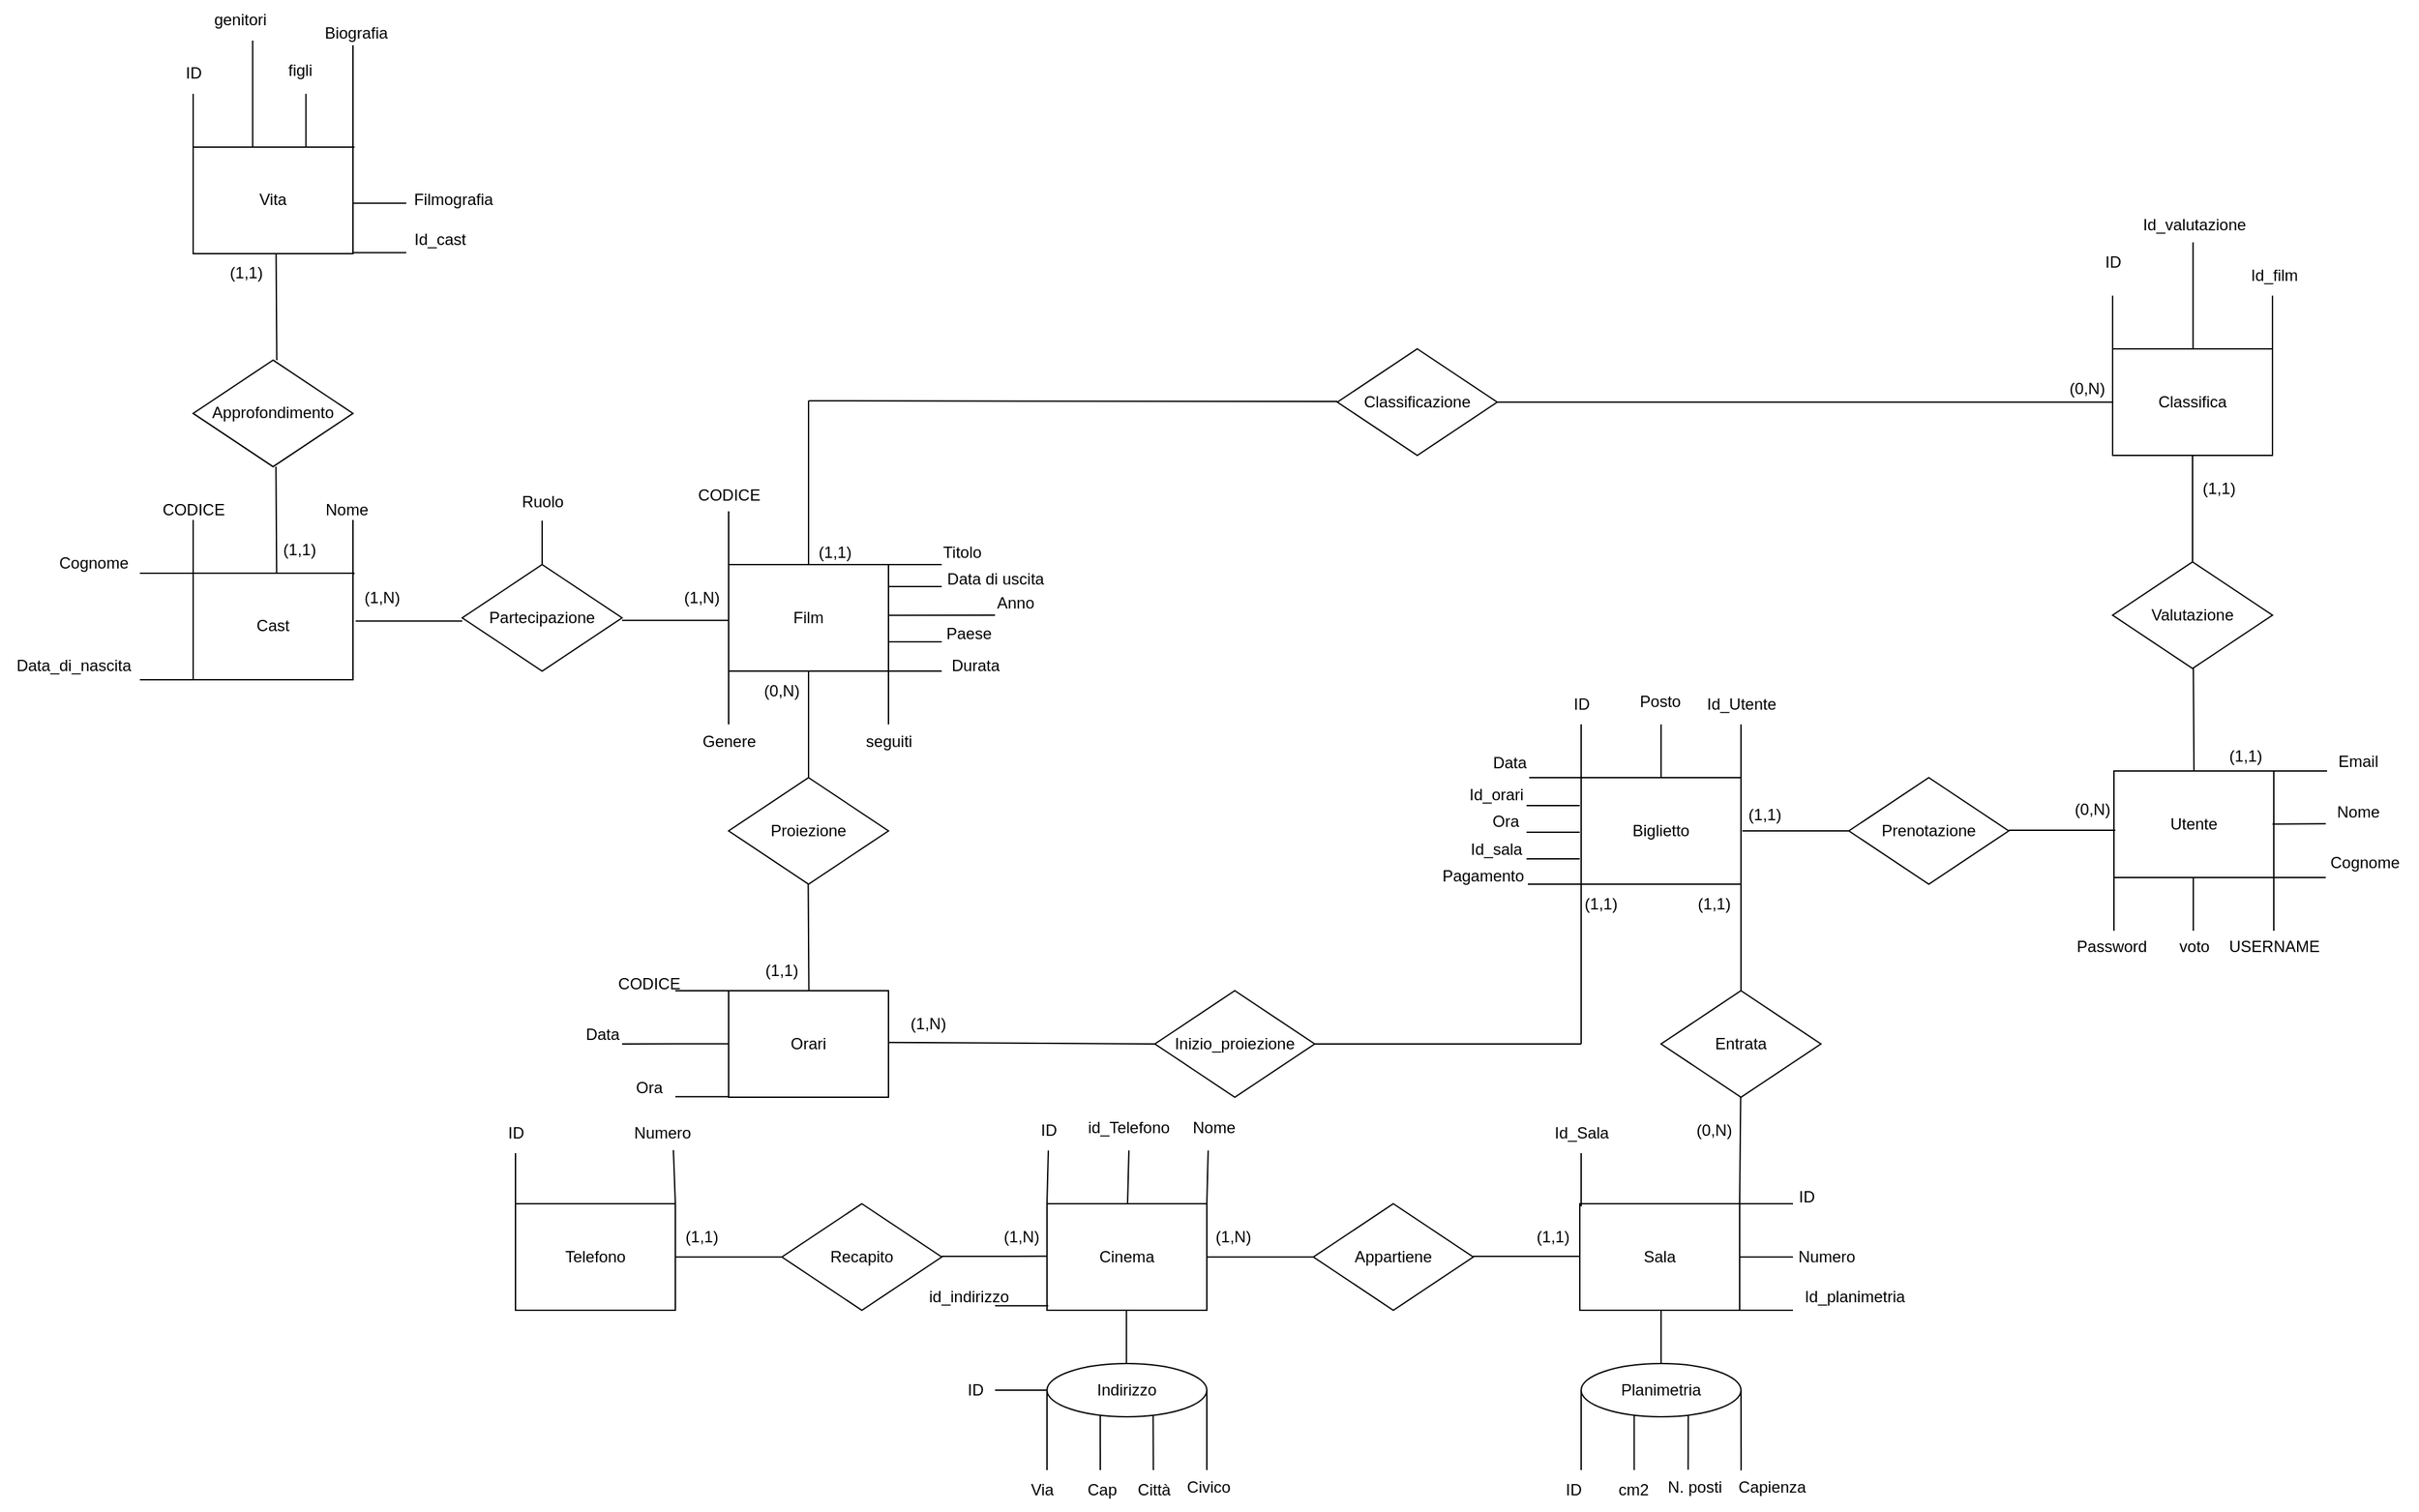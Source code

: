 <mxfile version="25.0.3">
  <diagram name="Pagina-1" id="dH0XMOZN8_0CNGtJ7jwd">
    <mxGraphModel dx="2893" dy="923" grid="0" gridSize="10" guides="1" tooltips="1" connect="1" arrows="1" fold="1" page="0" pageScale="1" pageWidth="827" pageHeight="1169" math="0" shadow="0">
      <root>
        <mxCell id="0" />
        <mxCell id="1" parent="0" />
        <mxCell id="ChxX-D8bBIuwW1jn2gD7-1" value="Film" style="rounded=0;whiteSpace=wrap;html=1;" parent="1" vertex="1">
          <mxGeometry x="120" y="480" width="120" height="80" as="geometry" />
        </mxCell>
        <mxCell id="ChxX-D8bBIuwW1jn2gD7-2" value="Classifica" style="rounded=0;whiteSpace=wrap;html=1;" parent="1" vertex="1">
          <mxGeometry x="1159" y="318" width="120" height="80" as="geometry" />
        </mxCell>
        <mxCell id="ChxX-D8bBIuwW1jn2gD7-3" value="" style="endArrow=none;html=1;rounded=0;entryX=0;entryY=0;entryDx=0;entryDy=0;" parent="1" edge="1">
          <mxGeometry width="50" height="50" relative="1" as="geometry">
            <mxPoint x="1159" y="278" as="sourcePoint" />
            <mxPoint x="1159" y="320" as="targetPoint" />
          </mxGeometry>
        </mxCell>
        <mxCell id="ChxX-D8bBIuwW1jn2gD7-4" value="" style="endArrow=none;html=1;rounded=0;" parent="1" edge="1">
          <mxGeometry width="50" height="50" relative="1" as="geometry">
            <mxPoint x="1219.37" y="238.0" as="sourcePoint" />
            <mxPoint x="1219.37" y="318" as="targetPoint" />
          </mxGeometry>
        </mxCell>
        <mxCell id="ChxX-D8bBIuwW1jn2gD7-5" value="" style="endArrow=none;html=1;rounded=0;" parent="1" edge="1">
          <mxGeometry width="50" height="50" relative="1" as="geometry">
            <mxPoint x="1279" y="278" as="sourcePoint" />
            <mxPoint x="1279" y="318" as="targetPoint" />
          </mxGeometry>
        </mxCell>
        <mxCell id="ChxX-D8bBIuwW1jn2gD7-7" value="ID" style="text;html=1;align=center;verticalAlign=middle;resizable=0;points=[];autosize=1;strokeColor=none;fillColor=none;" parent="1" vertex="1">
          <mxGeometry x="1139" y="238.0" width="40" height="30" as="geometry" />
        </mxCell>
        <mxCell id="ChxX-D8bBIuwW1jn2gD7-8" value="Id_film" style="text;html=1;align=center;verticalAlign=middle;resizable=0;points=[];autosize=1;strokeColor=none;fillColor=none;" parent="1" vertex="1">
          <mxGeometry x="1253.5" y="250.47" width="53" height="26" as="geometry" />
        </mxCell>
        <mxCell id="ChxX-D8bBIuwW1jn2gD7-11" value="" style="endArrow=none;html=1;rounded=0;exitX=0.5;exitY=1;exitDx=0;exitDy=0;" parent="1" source="ChxX-D8bBIuwW1jn2gD7-2" edge="1">
          <mxGeometry width="50" height="50" relative="1" as="geometry">
            <mxPoint x="1218.5" y="408" as="sourcePoint" />
            <mxPoint x="1219" y="478" as="targetPoint" />
          </mxGeometry>
        </mxCell>
        <mxCell id="ChxX-D8bBIuwW1jn2gD7-12" value="" style="endArrow=none;html=1;rounded=0;" parent="1" edge="1">
          <mxGeometry width="50" height="50" relative="1" as="geometry">
            <mxPoint x="1219.58" y="555" as="sourcePoint" />
            <mxPoint x="1220.08" y="635" as="targetPoint" />
          </mxGeometry>
        </mxCell>
        <mxCell id="ChxX-D8bBIuwW1jn2gD7-13" value="Valutazione" style="rhombus;whiteSpace=wrap;html=1;" parent="1" vertex="1">
          <mxGeometry x="1159" y="478" width="120" height="80" as="geometry" />
        </mxCell>
        <mxCell id="ChxX-D8bBIuwW1jn2gD7-14" value="(1,1)" style="text;html=1;align=center;verticalAlign=middle;whiteSpace=wrap;rounded=0;" parent="1" vertex="1">
          <mxGeometry x="1229" y="609" width="60" height="30" as="geometry" />
        </mxCell>
        <mxCell id="ChxX-D8bBIuwW1jn2gD7-15" value="(1,1)" style="text;html=1;align=center;verticalAlign=middle;whiteSpace=wrap;rounded=0;" parent="1" vertex="1">
          <mxGeometry x="1209" y="408" width="60" height="30" as="geometry" />
        </mxCell>
        <mxCell id="ChxX-D8bBIuwW1jn2gD7-16" value="" style="endArrow=none;html=1;rounded=0;entryX=1;entryY=0.5;entryDx=0;entryDy=0;" parent="1" edge="1">
          <mxGeometry width="50" height="50" relative="1" as="geometry">
            <mxPoint x="-80" y="522.353" as="sourcePoint" />
            <mxPoint x="-160" y="522.353" as="targetPoint" />
          </mxGeometry>
        </mxCell>
        <mxCell id="ChxX-D8bBIuwW1jn2gD7-17" value="Partecipazione" style="rhombus;whiteSpace=wrap;html=1;flipH=0;flipV=0;direction=east;" parent="1" vertex="1">
          <mxGeometry x="-80" y="480" width="120" height="80" as="geometry" />
        </mxCell>
        <mxCell id="ChxX-D8bBIuwW1jn2gD7-18" value="" style="endArrow=none;html=1;rounded=0;entryX=1;entryY=0.5;entryDx=0;entryDy=0;" parent="1" edge="1">
          <mxGeometry width="50" height="50" relative="1" as="geometry">
            <mxPoint x="120" y="521.823" as="sourcePoint" />
            <mxPoint x="40" y="521.823" as="targetPoint" />
          </mxGeometry>
        </mxCell>
        <mxCell id="ChxX-D8bBIuwW1jn2gD7-19" value="Cast" style="rounded=0;whiteSpace=wrap;html=1;flipH=0;flipV=0;direction=east;" parent="1" vertex="1">
          <mxGeometry x="-282" y="486.47" width="120" height="80" as="geometry" />
        </mxCell>
        <mxCell id="ChxX-D8bBIuwW1jn2gD7-20" value="" style="endArrow=none;html=1;rounded=0;" parent="1" edge="1">
          <mxGeometry width="50" height="50" relative="1" as="geometry">
            <mxPoint x="-219.824" y="406.47" as="sourcePoint" />
            <mxPoint x="-219.324" y="486.47" as="targetPoint" />
          </mxGeometry>
        </mxCell>
        <mxCell id="ChxX-D8bBIuwW1jn2gD7-21" value="Approfondimento" style="rhombus;whiteSpace=wrap;html=1;flipH=0;flipV=0;direction=east;" parent="1" vertex="1">
          <mxGeometry x="-282" y="326.47" width="120" height="80" as="geometry" />
        </mxCell>
        <mxCell id="ChxX-D8bBIuwW1jn2gD7-22" value="Vita" style="rounded=0;whiteSpace=wrap;html=1;flipH=0;flipV=0;direction=east;" parent="1" vertex="1">
          <mxGeometry x="-282" y="166.47" width="120" height="80" as="geometry" />
        </mxCell>
        <mxCell id="ChxX-D8bBIuwW1jn2gD7-23" value="" style="endArrow=none;html=1;rounded=0;" parent="1" edge="1">
          <mxGeometry width="50" height="50" relative="1" as="geometry">
            <mxPoint x="-219.724" y="246.47" as="sourcePoint" />
            <mxPoint x="-219.224" y="326.47" as="targetPoint" />
          </mxGeometry>
        </mxCell>
        <mxCell id="ChxX-D8bBIuwW1jn2gD7-24" value="" style="endArrow=none;html=1;rounded=0;" parent="1" edge="1">
          <mxGeometry width="50" height="50" relative="1" as="geometry">
            <mxPoint x="240" y="480" as="sourcePoint" />
            <mxPoint x="280" y="480" as="targetPoint" />
          </mxGeometry>
        </mxCell>
        <mxCell id="ChxX-D8bBIuwW1jn2gD7-25" value="" style="endArrow=none;html=1;rounded=0;" parent="1" edge="1">
          <mxGeometry width="50" height="50" relative="1" as="geometry">
            <mxPoint x="240" y="518.18" as="sourcePoint" />
            <mxPoint x="320" y="518" as="targetPoint" />
          </mxGeometry>
        </mxCell>
        <mxCell id="ChxX-D8bBIuwW1jn2gD7-26" value="" style="endArrow=none;html=1;rounded=0;" parent="1" edge="1">
          <mxGeometry width="50" height="50" relative="1" as="geometry">
            <mxPoint x="240" y="560" as="sourcePoint" />
            <mxPoint x="280" y="560" as="targetPoint" />
          </mxGeometry>
        </mxCell>
        <mxCell id="ChxX-D8bBIuwW1jn2gD7-27" value="" style="endArrow=none;html=1;rounded=0;" parent="1" edge="1">
          <mxGeometry width="50" height="50" relative="1" as="geometry">
            <mxPoint x="120" y="440" as="sourcePoint" />
            <mxPoint x="120" y="480" as="targetPoint" />
          </mxGeometry>
        </mxCell>
        <mxCell id="ChxX-D8bBIuwW1jn2gD7-28" value="" style="endArrow=none;html=1;rounded=0;" parent="1" edge="1">
          <mxGeometry width="50" height="50" relative="1" as="geometry">
            <mxPoint x="240" y="496.47" as="sourcePoint" />
            <mxPoint x="280" y="496.47" as="targetPoint" />
          </mxGeometry>
        </mxCell>
        <mxCell id="ChxX-D8bBIuwW1jn2gD7-29" value="" style="endArrow=none;html=1;rounded=0;" parent="1" edge="1">
          <mxGeometry width="50" height="50" relative="1" as="geometry">
            <mxPoint x="240" y="538" as="sourcePoint" />
            <mxPoint x="280" y="538" as="targetPoint" />
          </mxGeometry>
        </mxCell>
        <mxCell id="ChxX-D8bBIuwW1jn2gD7-30" value="" style="endArrow=none;html=1;rounded=0;" parent="1" edge="1">
          <mxGeometry width="50" height="50" relative="1" as="geometry">
            <mxPoint x="120" y="560" as="sourcePoint" />
            <mxPoint x="120" y="600" as="targetPoint" />
          </mxGeometry>
        </mxCell>
        <mxCell id="ChxX-D8bBIuwW1jn2gD7-31" value="CODICE" style="text;html=1;align=center;verticalAlign=middle;resizable=0;points=[];autosize=1;strokeColor=none;fillColor=none;" parent="1" vertex="1">
          <mxGeometry x="85" y="413" width="70" height="30" as="geometry" />
        </mxCell>
        <mxCell id="ChxX-D8bBIuwW1jn2gD7-32" value="Titolo" style="text;html=1;align=center;verticalAlign=middle;resizable=0;points=[];autosize=1;strokeColor=none;fillColor=none;" parent="1" vertex="1">
          <mxGeometry x="270" y="456.47" width="50" height="30" as="geometry" />
        </mxCell>
        <mxCell id="ChxX-D8bBIuwW1jn2gD7-33" value="Data di uscita" style="text;html=1;align=center;verticalAlign=middle;resizable=0;points=[];autosize=1;strokeColor=none;fillColor=none;" parent="1" vertex="1">
          <mxGeometry x="270" y="476" width="100" height="30" as="geometry" />
        </mxCell>
        <mxCell id="ChxX-D8bBIuwW1jn2gD7-34" value="Anno" style="text;html=1;align=center;verticalAlign=middle;resizable=0;points=[];autosize=1;strokeColor=none;fillColor=none;" parent="1" vertex="1">
          <mxGeometry x="310" y="494" width="50" height="30" as="geometry" />
        </mxCell>
        <mxCell id="ChxX-D8bBIuwW1jn2gD7-35" value="Paese" style="text;html=1;align=center;verticalAlign=middle;resizable=0;points=[];autosize=1;strokeColor=none;fillColor=none;" parent="1" vertex="1">
          <mxGeometry x="270" y="517" width="60" height="30" as="geometry" />
        </mxCell>
        <mxCell id="ChxX-D8bBIuwW1jn2gD7-36" value="Durata" style="text;html=1;align=center;verticalAlign=middle;resizable=0;points=[];autosize=1;strokeColor=none;fillColor=none;" parent="1" vertex="1">
          <mxGeometry x="275" y="541.47" width="60" height="30" as="geometry" />
        </mxCell>
        <mxCell id="ChxX-D8bBIuwW1jn2gD7-37" value="Genere" style="text;html=1;align=center;verticalAlign=middle;resizable=0;points=[];autosize=1;strokeColor=none;fillColor=none;" parent="1" vertex="1">
          <mxGeometry x="90" y="598" width="60" height="30" as="geometry" />
        </mxCell>
        <mxCell id="ChxX-D8bBIuwW1jn2gD7-38" value="" style="endArrow=none;html=1;rounded=0;" parent="1" edge="1">
          <mxGeometry width="50" height="50" relative="1" as="geometry">
            <mxPoint x="-282.004" y="166.47" as="sourcePoint" />
            <mxPoint x="-282.004" y="126.47" as="targetPoint" />
          </mxGeometry>
        </mxCell>
        <mxCell id="ChxX-D8bBIuwW1jn2gD7-39" value="" style="endArrow=none;html=1;rounded=0;" parent="1" edge="1">
          <mxGeometry width="50" height="50" relative="1" as="geometry">
            <mxPoint x="-197.294" y="166.47" as="sourcePoint" />
            <mxPoint x="-197.294" y="126.47" as="targetPoint" />
          </mxGeometry>
        </mxCell>
        <mxCell id="ChxX-D8bBIuwW1jn2gD7-40" value="" style="endArrow=none;html=1;rounded=0;" parent="1" edge="1">
          <mxGeometry width="50" height="50" relative="1" as="geometry">
            <mxPoint x="-237.294" y="166.47" as="sourcePoint" />
            <mxPoint x="-237.294" y="86.47" as="targetPoint" />
          </mxGeometry>
        </mxCell>
        <mxCell id="ChxX-D8bBIuwW1jn2gD7-41" value="ID" style="text;html=1;align=center;verticalAlign=middle;resizable=0;points=[];autosize=1;strokeColor=none;fillColor=none;flipH=0;flipV=0;" parent="1" vertex="1">
          <mxGeometry x="-302" y="96.47" width="40" height="30" as="geometry" />
        </mxCell>
        <mxCell id="ChxX-D8bBIuwW1jn2gD7-42" value="genitori" style="text;html=1;align=center;verticalAlign=middle;resizable=0;points=[];autosize=1;strokeColor=none;fillColor=none;flipH=0;flipV=0;" parent="1" vertex="1">
          <mxGeometry x="-277" y="56.47" width="60" height="30" as="geometry" />
        </mxCell>
        <mxCell id="ChxX-D8bBIuwW1jn2gD7-43" value="figli" style="text;html=1;align=center;verticalAlign=middle;resizable=0;points=[];autosize=1;strokeColor=none;fillColor=none;flipH=0;flipV=0;" parent="1" vertex="1">
          <mxGeometry x="-222" y="94.47" width="40" height="30" as="geometry" />
        </mxCell>
        <mxCell id="ChxX-D8bBIuwW1jn2gD7-44" value="" style="endArrow=none;html=1;rounded=0;" parent="1" edge="1">
          <mxGeometry width="50" height="50" relative="1" as="geometry">
            <mxPoint x="-162.004" y="170" as="sourcePoint" />
            <mxPoint x="-162.004" y="90" as="targetPoint" />
          </mxGeometry>
        </mxCell>
        <mxCell id="ChxX-D8bBIuwW1jn2gD7-45" value="Biografia" style="text;html=1;align=center;verticalAlign=middle;resizable=0;points=[];autosize=1;strokeColor=none;fillColor=none;flipH=0;flipV=0;" parent="1" vertex="1">
          <mxGeometry x="-195" y="66.47" width="70" height="30" as="geometry" />
        </mxCell>
        <mxCell id="ChxX-D8bBIuwW1jn2gD7-46" value="" style="endArrow=none;html=1;rounded=0;exitX=1;exitY=0;exitDx=0;exitDy=0;entryX=1;entryY=0;entryDx=0;entryDy=0;" parent="1" source="ChxX-D8bBIuwW1jn2gD7-22" edge="1">
          <mxGeometry width="50" height="50" relative="1" as="geometry">
            <mxPoint x="-160.824" y="206.47" as="sourcePoint" />
            <mxPoint x="-160.824" y="166.47" as="targetPoint" />
          </mxGeometry>
        </mxCell>
        <mxCell id="ChxX-D8bBIuwW1jn2gD7-48" value="Filmografia" style="text;html=1;align=center;verticalAlign=middle;resizable=0;points=[];autosize=1;strokeColor=none;fillColor=none;flipH=0;flipV=0;" parent="1" vertex="1">
          <mxGeometry x="-127" y="191.47" width="80" height="30" as="geometry" />
        </mxCell>
        <mxCell id="ChxX-D8bBIuwW1jn2gD7-49" value="" style="endArrow=none;html=1;rounded=0;exitX=1;exitY=0;exitDx=0;exitDy=0;" parent="1" edge="1">
          <mxGeometry width="50" height="50" relative="1" as="geometry">
            <mxPoint x="-162" y="208.643" as="sourcePoint" />
            <mxPoint x="-122" y="208.643" as="targetPoint" />
          </mxGeometry>
        </mxCell>
        <mxCell id="ChxX-D8bBIuwW1jn2gD7-50" value="(1,1)" style="text;html=1;align=center;verticalAlign=middle;whiteSpace=wrap;rounded=0;flipH=0;flipV=0;direction=east;" parent="1" vertex="1">
          <mxGeometry x="-232" y="454.47" width="60" height="30" as="geometry" />
        </mxCell>
        <mxCell id="ChxX-D8bBIuwW1jn2gD7-51" value="(1,1)" style="text;html=1;align=center;verticalAlign=middle;whiteSpace=wrap;rounded=0;flipH=0;flipV=0;direction=east;" parent="1" vertex="1">
          <mxGeometry x="-272" y="246.47" width="60" height="30" as="geometry" />
        </mxCell>
        <mxCell id="ChxX-D8bBIuwW1jn2gD7-52" value="(1,N)" style="text;html=1;align=center;verticalAlign=middle;whiteSpace=wrap;rounded=0;flipH=0;flipV=0;direction=east;" parent="1" vertex="1">
          <mxGeometry x="-170" y="490" width="60" height="30" as="geometry" />
        </mxCell>
        <mxCell id="ChxX-D8bBIuwW1jn2gD7-53" value="(1,N)" style="text;html=1;align=center;verticalAlign=middle;whiteSpace=wrap;rounded=0;flipH=0;flipV=0;direction=east;" parent="1" vertex="1">
          <mxGeometry x="70" y="490" width="60" height="30" as="geometry" />
        </mxCell>
        <mxCell id="ChxX-D8bBIuwW1jn2gD7-54" value="" style="endArrow=none;html=1;rounded=0;exitX=0;exitY=0;exitDx=0;exitDy=0;entryX=0;entryY=0;entryDx=0;entryDy=0;" parent="1" source="ChxX-D8bBIuwW1jn2gD7-19" edge="1">
          <mxGeometry width="50" height="50" relative="1" as="geometry">
            <mxPoint x="-202" y="527.646" as="sourcePoint" />
            <mxPoint x="-282" y="487.646" as="targetPoint" />
          </mxGeometry>
        </mxCell>
        <mxCell id="ChxX-D8bBIuwW1jn2gD7-55" value="CODICE" style="text;html=1;align=center;verticalAlign=middle;resizable=0;points=[];autosize=1;strokeColor=none;fillColor=none;flipH=0;flipV=0;" parent="1" vertex="1">
          <mxGeometry x="-317" y="424.47" width="70" height="30" as="geometry" />
        </mxCell>
        <mxCell id="ChxX-D8bBIuwW1jn2gD7-56" value="Nome" style="text;html=1;align=center;verticalAlign=middle;resizable=0;points=[];autosize=1;strokeColor=none;fillColor=none;flipH=0;flipV=0;" parent="1" vertex="1">
          <mxGeometry x="-197" y="424.47" width="60" height="30" as="geometry" />
        </mxCell>
        <mxCell id="ChxX-D8bBIuwW1jn2gD7-57" value="" style="endArrow=none;html=1;rounded=0;exitX=1;exitY=0;exitDx=0;exitDy=0;entryX=1;entryY=0;entryDx=0;entryDy=0;" parent="1" source="ChxX-D8bBIuwW1jn2gD7-19" edge="1">
          <mxGeometry width="50" height="50" relative="1" as="geometry">
            <mxPoint x="-161.65" y="527.646" as="sourcePoint" />
            <mxPoint x="-161.65" y="487.646" as="targetPoint" />
          </mxGeometry>
        </mxCell>
        <mxCell id="ChxX-D8bBIuwW1jn2gD7-58" value="" style="endArrow=none;html=1;rounded=0;exitX=1;exitY=0;exitDx=0;exitDy=0;entryX=1;entryY=0;entryDx=0;entryDy=0;" parent="1" source="ChxX-D8bBIuwW1jn2gD7-19" edge="1">
          <mxGeometry width="50" height="50" relative="1" as="geometry">
            <mxPoint x="-150.474" y="506.47" as="sourcePoint" />
            <mxPoint x="-160.824" y="486.47" as="targetPoint" />
          </mxGeometry>
        </mxCell>
        <mxCell id="ChxX-D8bBIuwW1jn2gD7-59" value="" style="endArrow=none;html=1;rounded=0;exitX=1;exitY=0;exitDx=0;exitDy=0;" parent="1" edge="1">
          <mxGeometry width="50" height="50" relative="1" as="geometry">
            <mxPoint x="-162" y="245.803" as="sourcePoint" />
            <mxPoint x="-122" y="245.803" as="targetPoint" />
          </mxGeometry>
        </mxCell>
        <mxCell id="ChxX-D8bBIuwW1jn2gD7-60" value="Id_cast" style="text;html=1;align=center;verticalAlign=middle;resizable=0;points=[];autosize=1;strokeColor=none;fillColor=none;flipH=0;flipV=0;" parent="1" vertex="1">
          <mxGeometry x="-127" y="221.47" width="60" height="30" as="geometry" />
        </mxCell>
        <mxCell id="ChxX-D8bBIuwW1jn2gD7-61" value="Cognome" style="text;html=1;align=center;verticalAlign=middle;resizable=0;points=[];autosize=1;strokeColor=none;fillColor=none;flipH=0;flipV=0;" parent="1" vertex="1">
          <mxGeometry x="-397" y="464" width="80" height="30" as="geometry" />
        </mxCell>
        <mxCell id="ChxX-D8bBIuwW1jn2gD7-62" value="" style="endArrow=none;html=1;rounded=0;entryX=0.5;entryY=0;entryDx=0;entryDy=0;" parent="1" edge="1" target="ChxX-D8bBIuwW1jn2gD7-17">
          <mxGeometry width="50" height="50" relative="1" as="geometry">
            <mxPoint x="-20" y="447" as="sourcePoint" />
            <mxPoint x="3" y="427.003" as="targetPoint" />
          </mxGeometry>
        </mxCell>
        <mxCell id="ChxX-D8bBIuwW1jn2gD7-63" value="" style="endArrow=none;html=1;rounded=0;exitX=1;exitY=0;exitDx=0;exitDy=0;" parent="1" edge="1">
          <mxGeometry width="50" height="50" relative="1" as="geometry">
            <mxPoint x="-322" y="566.473" as="sourcePoint" />
            <mxPoint x="-282" y="566.473" as="targetPoint" />
          </mxGeometry>
        </mxCell>
        <mxCell id="ChxX-D8bBIuwW1jn2gD7-64" value="Ruolo" style="text;html=1;align=center;verticalAlign=middle;resizable=0;points=[];autosize=1;strokeColor=none;fillColor=none;flipH=0;flipV=0;" parent="1" vertex="1">
          <mxGeometry x="-45" y="418" width="50" height="30" as="geometry" />
        </mxCell>
        <mxCell id="ChxX-D8bBIuwW1jn2gD7-65" value="Data_di_nascita" style="text;html=1;align=center;verticalAlign=middle;resizable=0;points=[];autosize=1;strokeColor=none;fillColor=none;flipH=0;flipV=0;" parent="1" vertex="1">
          <mxGeometry x="-427" y="541.47" width="110" height="30" as="geometry" />
        </mxCell>
        <mxCell id="ChxX-D8bBIuwW1jn2gD7-66" value="" style="endArrow=none;html=1;rounded=0;exitX=0.5;exitY=1;exitDx=0;exitDy=0;" parent="1" edge="1">
          <mxGeometry width="50" height="50" relative="1" as="geometry">
            <mxPoint x="180" y="560" as="sourcePoint" />
            <mxPoint x="180" y="640" as="targetPoint" />
          </mxGeometry>
        </mxCell>
        <mxCell id="ChxX-D8bBIuwW1jn2gD7-67" value="" style="endArrow=none;html=1;rounded=0;" parent="1" edge="1">
          <mxGeometry width="50" height="50" relative="1" as="geometry">
            <mxPoint x="179.75" y="720" as="sourcePoint" />
            <mxPoint x="180.25" y="800" as="targetPoint" />
          </mxGeometry>
        </mxCell>
        <mxCell id="ChxX-D8bBIuwW1jn2gD7-68" value="Proiezione" style="rhombus;whiteSpace=wrap;html=1;" parent="1" vertex="1">
          <mxGeometry x="120" y="640" width="120" height="80" as="geometry" />
        </mxCell>
        <mxCell id="ChxX-D8bBIuwW1jn2gD7-69" value="(1,1)" style="text;html=1;align=center;verticalAlign=middle;whiteSpace=wrap;rounded=0;" parent="1" vertex="1">
          <mxGeometry x="130" y="770" width="60" height="30" as="geometry" />
        </mxCell>
        <mxCell id="ChxX-D8bBIuwW1jn2gD7-70" value="(0,N)" style="text;html=1;align=center;verticalAlign=middle;whiteSpace=wrap;rounded=0;" parent="1" vertex="1">
          <mxGeometry x="130" y="560" width="60" height="30" as="geometry" />
        </mxCell>
        <mxCell id="ChxX-D8bBIuwW1jn2gD7-71" value="Orari" style="rounded=0;whiteSpace=wrap;html=1;" parent="1" vertex="1">
          <mxGeometry x="120" y="800" width="120" height="80" as="geometry" />
        </mxCell>
        <mxCell id="ChxX-D8bBIuwW1jn2gD7-72" value="" style="endArrow=none;html=1;rounded=0;" parent="1" edge="1">
          <mxGeometry width="50" height="50" relative="1" as="geometry">
            <mxPoint x="240" y="560" as="sourcePoint" />
            <mxPoint x="240" y="600" as="targetPoint" />
          </mxGeometry>
        </mxCell>
        <mxCell id="ChxX-D8bBIuwW1jn2gD7-73" value="seguiti" style="text;html=1;align=center;verticalAlign=middle;resizable=0;points=[];autosize=1;strokeColor=none;fillColor=none;" parent="1" vertex="1">
          <mxGeometry x="210" y="598" width="60" height="30" as="geometry" />
        </mxCell>
        <mxCell id="ChxX-D8bBIuwW1jn2gD7-74" value="" style="endArrow=none;html=1;rounded=0;" parent="1" edge="1">
          <mxGeometry width="50" height="50" relative="1" as="geometry">
            <mxPoint x="80" y="800" as="sourcePoint" />
            <mxPoint x="120" y="800" as="targetPoint" />
          </mxGeometry>
        </mxCell>
        <mxCell id="ChxX-D8bBIuwW1jn2gD7-75" value="" style="endArrow=none;html=1;rounded=0;" parent="1" edge="1">
          <mxGeometry width="50" height="50" relative="1" as="geometry">
            <mxPoint x="40" y="840" as="sourcePoint" />
            <mxPoint x="120" y="839.82" as="targetPoint" />
          </mxGeometry>
        </mxCell>
        <mxCell id="ChxX-D8bBIuwW1jn2gD7-76" value="" style="endArrow=none;html=1;rounded=0;" parent="1" edge="1">
          <mxGeometry width="50" height="50" relative="1" as="geometry">
            <mxPoint x="80" y="879.65" as="sourcePoint" />
            <mxPoint x="120" y="879.65" as="targetPoint" />
          </mxGeometry>
        </mxCell>
        <mxCell id="ChxX-D8bBIuwW1jn2gD7-77" value="CODICE" style="text;html=1;align=center;verticalAlign=middle;resizable=0;points=[];autosize=1;strokeColor=none;fillColor=none;" parent="1" vertex="1">
          <mxGeometry x="25" y="780" width="70" height="30" as="geometry" />
        </mxCell>
        <mxCell id="ChxX-D8bBIuwW1jn2gD7-78" value="Data" style="text;html=1;align=center;verticalAlign=middle;resizable=0;points=[];autosize=1;strokeColor=none;fillColor=none;" parent="1" vertex="1">
          <mxGeometry y="818" width="50" height="30" as="geometry" />
        </mxCell>
        <mxCell id="ChxX-D8bBIuwW1jn2gD7-79" value="Ora" style="text;html=1;align=center;verticalAlign=middle;resizable=0;points=[];autosize=1;strokeColor=none;fillColor=none;" parent="1" vertex="1">
          <mxGeometry x="40" y="858" width="40" height="30" as="geometry" />
        </mxCell>
        <mxCell id="ChxX-D8bBIuwW1jn2gD7-80" value="Biglietto" style="rounded=0;whiteSpace=wrap;html=1;" parent="1" vertex="1">
          <mxGeometry x="760" y="640" width="120" height="80" as="geometry" />
        </mxCell>
        <mxCell id="ChxX-D8bBIuwW1jn2gD7-81" value="Utente" style="rounded=0;whiteSpace=wrap;html=1;" parent="1" vertex="1">
          <mxGeometry x="1160" y="635" width="120" height="80" as="geometry" />
        </mxCell>
        <mxCell id="ChxX-D8bBIuwW1jn2gD7-82" value="" style="endArrow=none;html=1;rounded=0;entryX=1;entryY=0.5;entryDx=0;entryDy=0;" parent="1" edge="1">
          <mxGeometry width="50" height="50" relative="1" as="geometry">
            <mxPoint x="961" y="680" as="sourcePoint" />
            <mxPoint x="881" y="680" as="targetPoint" />
          </mxGeometry>
        </mxCell>
        <mxCell id="ChxX-D8bBIuwW1jn2gD7-83" value="Prenotazione" style="rhombus;whiteSpace=wrap;html=1;" parent="1" vertex="1">
          <mxGeometry x="961" y="640" width="120" height="80" as="geometry" />
        </mxCell>
        <mxCell id="ChxX-D8bBIuwW1jn2gD7-84" value="" style="endArrow=none;html=1;rounded=0;entryX=1;entryY=0.5;entryDx=0;entryDy=0;" parent="1" edge="1">
          <mxGeometry width="50" height="50" relative="1" as="geometry">
            <mxPoint x="1161" y="679.47" as="sourcePoint" />
            <mxPoint x="1081" y="679.47" as="targetPoint" />
          </mxGeometry>
        </mxCell>
        <mxCell id="ChxX-D8bBIuwW1jn2gD7-85" value="(0,N)" style="text;html=1;align=center;verticalAlign=middle;whiteSpace=wrap;rounded=0;" parent="1" vertex="1">
          <mxGeometry x="1114" y="649" width="60" height="30" as="geometry" />
        </mxCell>
        <mxCell id="ChxX-D8bBIuwW1jn2gD7-86" value="(1,1)" style="text;html=1;align=center;verticalAlign=middle;whiteSpace=wrap;rounded=0;" parent="1" vertex="1">
          <mxGeometry x="868" y="653" width="60" height="30" as="geometry" />
        </mxCell>
        <mxCell id="ChxX-D8bBIuwW1jn2gD7-87" value="Sala" style="rounded=0;whiteSpace=wrap;html=1;" parent="1" vertex="1">
          <mxGeometry x="759" y="960" width="120" height="80" as="geometry" />
        </mxCell>
        <mxCell id="ChxX-D8bBIuwW1jn2gD7-88" value="Cinema" style="rounded=0;whiteSpace=wrap;html=1;" parent="1" vertex="1">
          <mxGeometry x="359" y="960" width="120" height="80" as="geometry" />
        </mxCell>
        <mxCell id="ChxX-D8bBIuwW1jn2gD7-89" value="" style="endArrow=none;html=1;rounded=0;entryX=1;entryY=0.5;entryDx=0;entryDy=0;" parent="1" edge="1">
          <mxGeometry width="50" height="50" relative="1" as="geometry">
            <mxPoint x="559" y="1000" as="sourcePoint" />
            <mxPoint x="479" y="1000" as="targetPoint" />
          </mxGeometry>
        </mxCell>
        <mxCell id="ChxX-D8bBIuwW1jn2gD7-90" value="Appartiene" style="rhombus;whiteSpace=wrap;html=1;" parent="1" vertex="1">
          <mxGeometry x="559" y="960" width="120" height="80" as="geometry" />
        </mxCell>
        <mxCell id="ChxX-D8bBIuwW1jn2gD7-91" value="" style="endArrow=none;html=1;rounded=0;entryX=1;entryY=0.5;entryDx=0;entryDy=0;" parent="1" edge="1">
          <mxGeometry width="50" height="50" relative="1" as="geometry">
            <mxPoint x="759" y="999.47" as="sourcePoint" />
            <mxPoint x="679" y="999.47" as="targetPoint" />
          </mxGeometry>
        </mxCell>
        <mxCell id="ChxX-D8bBIuwW1jn2gD7-92" value="(1,N)" style="text;html=1;align=center;verticalAlign=middle;whiteSpace=wrap;rounded=0;" parent="1" vertex="1">
          <mxGeometry x="469" y="970" width="60" height="30" as="geometry" />
        </mxCell>
        <mxCell id="ChxX-D8bBIuwW1jn2gD7-93" value="(1,1)" style="text;html=1;align=center;verticalAlign=middle;whiteSpace=wrap;rounded=0;" parent="1" vertex="1">
          <mxGeometry x="709" y="970" width="60" height="30" as="geometry" />
        </mxCell>
        <mxCell id="ChxX-D8bBIuwW1jn2gD7-94" value="" style="endArrow=none;html=1;rounded=0;exitX=0.5;exitY=1;exitDx=0;exitDy=0;" parent="1" edge="1">
          <mxGeometry width="50" height="50" relative="1" as="geometry">
            <mxPoint x="880" y="720" as="sourcePoint" />
            <mxPoint x="880" y="800" as="targetPoint" />
          </mxGeometry>
        </mxCell>
        <mxCell id="ChxX-D8bBIuwW1jn2gD7-95" value="" style="endArrow=none;html=1;rounded=0;entryX=1;entryY=0;entryDx=0;entryDy=0;" parent="1" target="ChxX-D8bBIuwW1jn2gD7-87" edge="1">
          <mxGeometry width="50" height="50" relative="1" as="geometry">
            <mxPoint x="879.75" y="880" as="sourcePoint" />
            <mxPoint x="880.25" y="960" as="targetPoint" />
          </mxGeometry>
        </mxCell>
        <mxCell id="ChxX-D8bBIuwW1jn2gD7-96" value="Entrata" style="rhombus;whiteSpace=wrap;html=1;" parent="1" vertex="1">
          <mxGeometry x="820" y="800" width="120" height="80" as="geometry" />
        </mxCell>
        <mxCell id="ChxX-D8bBIuwW1jn2gD7-97" value="(0,N)" style="text;html=1;align=center;verticalAlign=middle;whiteSpace=wrap;rounded=0;" parent="1" vertex="1">
          <mxGeometry x="830" y="890" width="60" height="30" as="geometry" />
        </mxCell>
        <mxCell id="ChxX-D8bBIuwW1jn2gD7-98" value="(1,1)" style="text;html=1;align=center;verticalAlign=middle;whiteSpace=wrap;rounded=0;" parent="1" vertex="1">
          <mxGeometry x="830" y="720" width="60" height="30" as="geometry" />
        </mxCell>
        <mxCell id="ChxX-D8bBIuwW1jn2gD7-99" value="" style="endArrow=none;html=1;rounded=0;entryX=1;entryY=0.5;entryDx=0;entryDy=0;exitX=0;exitY=0.5;exitDx=0;exitDy=0;" parent="1" source="ChxX-D8bBIuwW1jn2gD7-100" edge="1">
          <mxGeometry width="50" height="50" relative="1" as="geometry">
            <mxPoint x="480" y="839" as="sourcePoint" />
            <mxPoint x="240" y="838.82" as="targetPoint" />
          </mxGeometry>
        </mxCell>
        <mxCell id="ChxX-D8bBIuwW1jn2gD7-100" value="Inizio_proiezione" style="rhombus;whiteSpace=wrap;html=1;" parent="1" vertex="1">
          <mxGeometry x="440" y="800" width="120" height="80" as="geometry" />
        </mxCell>
        <mxCell id="ChxX-D8bBIuwW1jn2gD7-101" value="" style="endArrow=none;html=1;rounded=0;entryX=1;entryY=0.5;entryDx=0;entryDy=0;" parent="1" target="ChxX-D8bBIuwW1jn2gD7-100" edge="1">
          <mxGeometry width="50" height="50" relative="1" as="geometry">
            <mxPoint x="760" y="840" as="sourcePoint" />
            <mxPoint x="680" y="840" as="targetPoint" />
          </mxGeometry>
        </mxCell>
        <mxCell id="ChxX-D8bBIuwW1jn2gD7-102" value="(1,N)" style="text;html=1;align=center;verticalAlign=middle;whiteSpace=wrap;rounded=0;" parent="1" vertex="1">
          <mxGeometry x="240" y="810" width="60" height="30" as="geometry" />
        </mxCell>
        <mxCell id="ChxX-D8bBIuwW1jn2gD7-103" value="(1,1)" style="text;html=1;align=center;verticalAlign=middle;whiteSpace=wrap;rounded=0;" parent="1" vertex="1">
          <mxGeometry x="745" y="720" width="60" height="30" as="geometry" />
        </mxCell>
        <mxCell id="ChxX-D8bBIuwW1jn2gD7-104" value="" style="endArrow=none;html=1;rounded=0;exitX=0;exitY=1;exitDx=0;exitDy=0;" parent="1" source="ChxX-D8bBIuwW1jn2gD7-80" edge="1">
          <mxGeometry width="50" height="50" relative="1" as="geometry">
            <mxPoint x="760" y="760" as="sourcePoint" />
            <mxPoint x="760" y="840" as="targetPoint" />
          </mxGeometry>
        </mxCell>
        <mxCell id="ChxX-D8bBIuwW1jn2gD7-105" value="" style="endArrow=none;html=1;rounded=0;" parent="1" edge="1">
          <mxGeometry width="50" height="50" relative="1" as="geometry">
            <mxPoint x="1279" y="674.84" as="sourcePoint" />
            <mxPoint x="1319" y="674.66" as="targetPoint" />
          </mxGeometry>
        </mxCell>
        <mxCell id="ChxX-D8bBIuwW1jn2gD7-106" value="" style="endArrow=none;html=1;rounded=0;" parent="1" edge="1">
          <mxGeometry width="50" height="50" relative="1" as="geometry">
            <mxPoint x="1279" y="715" as="sourcePoint" />
            <mxPoint x="1319" y="715" as="targetPoint" />
          </mxGeometry>
        </mxCell>
        <mxCell id="ChxX-D8bBIuwW1jn2gD7-107" value="" style="endArrow=none;html=1;rounded=0;" parent="1" edge="1">
          <mxGeometry width="50" height="50" relative="1" as="geometry">
            <mxPoint x="1280" y="635" as="sourcePoint" />
            <mxPoint x="1320" y="635" as="targetPoint" />
          </mxGeometry>
        </mxCell>
        <mxCell id="ChxX-D8bBIuwW1jn2gD7-108" value="USERNAME" style="text;html=1;align=center;verticalAlign=middle;resizable=0;points=[];autosize=1;strokeColor=none;fillColor=none;" parent="1" vertex="1">
          <mxGeometry x="1235" y="752" width="90" height="30" as="geometry" />
        </mxCell>
        <mxCell id="ChxX-D8bBIuwW1jn2gD7-109" value="Email" style="text;html=1;align=center;verticalAlign=middle;resizable=0;points=[];autosize=1;strokeColor=none;fillColor=none;" parent="1" vertex="1">
          <mxGeometry x="1318" y="613.47" width="50" height="30" as="geometry" />
        </mxCell>
        <mxCell id="ChxX-D8bBIuwW1jn2gD7-110" value="Nome" style="text;html=1;align=center;verticalAlign=middle;resizable=0;points=[];autosize=1;strokeColor=none;fillColor=none;" parent="1" vertex="1">
          <mxGeometry x="1313" y="651" width="60" height="30" as="geometry" />
        </mxCell>
        <mxCell id="ChxX-D8bBIuwW1jn2gD7-111" value="Cognome" style="text;html=1;align=center;verticalAlign=middle;resizable=0;points=[];autosize=1;strokeColor=none;fillColor=none;" parent="1" vertex="1">
          <mxGeometry x="1308" y="688.5" width="80" height="30" as="geometry" />
        </mxCell>
        <mxCell id="ChxX-D8bBIuwW1jn2gD7-112" value="" style="endArrow=none;html=1;rounded=0;exitX=1;exitY=0;exitDx=0;exitDy=0;" parent="1" edge="1">
          <mxGeometry width="50" height="50" relative="1" as="geometry">
            <mxPoint x="1280" y="755" as="sourcePoint" />
            <mxPoint x="1280" y="715" as="targetPoint" />
          </mxGeometry>
        </mxCell>
        <mxCell id="ChxX-D8bBIuwW1jn2gD7-113" value="" style="endArrow=none;html=1;rounded=0;exitX=1;exitY=0;exitDx=0;exitDy=0;" parent="1" edge="1">
          <mxGeometry width="50" height="50" relative="1" as="geometry">
            <mxPoint x="1160" y="755" as="sourcePoint" />
            <mxPoint x="1160" y="715" as="targetPoint" />
          </mxGeometry>
        </mxCell>
        <mxCell id="ChxX-D8bBIuwW1jn2gD7-114" value="Password" style="text;html=1;align=center;verticalAlign=middle;resizable=0;points=[];autosize=1;strokeColor=none;fillColor=none;" parent="1" vertex="1">
          <mxGeometry x="1118" y="752" width="80" height="30" as="geometry" />
        </mxCell>
        <mxCell id="ChxX-D8bBIuwW1jn2gD7-115" value="" style="endArrow=none;html=1;rounded=0;exitX=1;exitY=0;exitDx=0;exitDy=0;" parent="1" edge="1">
          <mxGeometry width="50" height="50" relative="1" as="geometry">
            <mxPoint x="721" y="640" as="sourcePoint" />
            <mxPoint x="761" y="640" as="targetPoint" />
          </mxGeometry>
        </mxCell>
        <mxCell id="ChxX-D8bBIuwW1jn2gD7-116" value="Data" style="text;html=1;align=center;verticalAlign=middle;resizable=0;points=[];autosize=1;strokeColor=none;fillColor=none;" parent="1" vertex="1">
          <mxGeometry x="681" y="614" width="50" height="30" as="geometry" />
        </mxCell>
        <mxCell id="ChxX-D8bBIuwW1jn2gD7-117" value="" style="endArrow=none;html=1;rounded=0;exitX=1;exitY=0;exitDx=0;exitDy=0;" parent="1" edge="1">
          <mxGeometry width="50" height="50" relative="1" as="geometry">
            <mxPoint x="719" y="681" as="sourcePoint" />
            <mxPoint x="759" y="681" as="targetPoint" />
          </mxGeometry>
        </mxCell>
        <mxCell id="ChxX-D8bBIuwW1jn2gD7-118" value="" style="endArrow=none;html=1;rounded=0;exitX=1;exitY=0;exitDx=0;exitDy=0;" parent="1" edge="1">
          <mxGeometry width="50" height="50" relative="1" as="geometry">
            <mxPoint x="720" y="720" as="sourcePoint" />
            <mxPoint x="760" y="720" as="targetPoint" />
          </mxGeometry>
        </mxCell>
        <mxCell id="ChxX-D8bBIuwW1jn2gD7-119" value="Ora" style="text;html=1;align=center;verticalAlign=middle;resizable=0;points=[];autosize=1;strokeColor=none;fillColor=none;" parent="1" vertex="1">
          <mxGeometry x="683" y="658" width="40" height="30" as="geometry" />
        </mxCell>
        <mxCell id="ChxX-D8bBIuwW1jn2gD7-120" value="Pagamento" style="text;html=1;align=center;verticalAlign=middle;resizable=0;points=[];autosize=1;strokeColor=none;fillColor=none;" parent="1" vertex="1">
          <mxGeometry x="646" y="699" width="80" height="30" as="geometry" />
        </mxCell>
        <mxCell id="ChxX-D8bBIuwW1jn2gD7-121" value="" style="endArrow=none;html=1;rounded=0;exitX=0;exitY=0;exitDx=0;exitDy=0;" parent="1" edge="1">
          <mxGeometry width="50" height="50" relative="1" as="geometry">
            <mxPoint x="760" y="640" as="sourcePoint" />
            <mxPoint x="760" y="600" as="targetPoint" />
          </mxGeometry>
        </mxCell>
        <mxCell id="ChxX-D8bBIuwW1jn2gD7-122" value="ID" style="text;html=1;align=center;verticalAlign=middle;resizable=0;points=[];autosize=1;strokeColor=none;fillColor=none;" parent="1" vertex="1">
          <mxGeometry x="740" y="570" width="40" height="30" as="geometry" />
        </mxCell>
        <mxCell id="ChxX-D8bBIuwW1jn2gD7-123" value="" style="endArrow=none;html=1;rounded=0;exitX=0;exitY=0;exitDx=0;exitDy=0;" parent="1" edge="1">
          <mxGeometry width="50" height="50" relative="1" as="geometry">
            <mxPoint x="820" y="640" as="sourcePoint" />
            <mxPoint x="820" y="600" as="targetPoint" />
          </mxGeometry>
        </mxCell>
        <mxCell id="ChxX-D8bBIuwW1jn2gD7-124" value="Posto" style="text;html=1;align=center;verticalAlign=middle;resizable=0;points=[];autosize=1;strokeColor=none;fillColor=none;" parent="1" vertex="1">
          <mxGeometry x="794" y="568" width="50" height="30" as="geometry" />
        </mxCell>
        <mxCell id="ChxX-D8bBIuwW1jn2gD7-125" value="Planimetria" style="ellipse;whiteSpace=wrap;html=1;" parent="1" vertex="1">
          <mxGeometry x="760" y="1080" width="120" height="40" as="geometry" />
        </mxCell>
        <mxCell id="ChxX-D8bBIuwW1jn2gD7-126" value="Indirizzo" style="ellipse;whiteSpace=wrap;html=1;" parent="1" vertex="1">
          <mxGeometry x="359" y="1080" width="120" height="40" as="geometry" />
        </mxCell>
        <mxCell id="ChxX-D8bBIuwW1jn2gD7-127" value="" style="endArrow=none;html=1;rounded=0;exitX=1;exitY=0;exitDx=0;exitDy=0;" parent="1" edge="1">
          <mxGeometry width="50" height="50" relative="1" as="geometry">
            <mxPoint x="418.66" y="1080" as="sourcePoint" />
            <mxPoint x="418.66" y="1040" as="targetPoint" />
          </mxGeometry>
        </mxCell>
        <mxCell id="ChxX-D8bBIuwW1jn2gD7-128" value="" style="endArrow=none;html=1;rounded=0;" parent="1" edge="1">
          <mxGeometry width="50" height="50" relative="1" as="geometry">
            <mxPoint x="359" y="1160" as="sourcePoint" />
            <mxPoint x="359" y="1100" as="targetPoint" />
          </mxGeometry>
        </mxCell>
        <mxCell id="ChxX-D8bBIuwW1jn2gD7-129" value="" style="endArrow=none;html=1;rounded=0;" parent="1" edge="1">
          <mxGeometry width="50" height="50" relative="1" as="geometry">
            <mxPoint x="479.0" y="1160" as="sourcePoint" />
            <mxPoint x="479.0" y="1100" as="targetPoint" />
          </mxGeometry>
        </mxCell>
        <mxCell id="ChxX-D8bBIuwW1jn2gD7-130" value="" style="endArrow=none;html=1;rounded=0;entryX=0.664;entryY=0.971;entryDx=0;entryDy=0;entryPerimeter=0;" parent="1" target="ChxX-D8bBIuwW1jn2gD7-126" edge="1">
          <mxGeometry width="50" height="50" relative="1" as="geometry">
            <mxPoint x="438.84" y="1160" as="sourcePoint" />
            <mxPoint x="438.84" y="1120" as="targetPoint" />
          </mxGeometry>
        </mxCell>
        <mxCell id="ChxX-D8bBIuwW1jn2gD7-131" value="" style="endArrow=none;html=1;rounded=0;entryX=0.333;entryY=0.967;entryDx=0;entryDy=0;entryPerimeter=0;" parent="1" target="ChxX-D8bBIuwW1jn2gD7-126" edge="1">
          <mxGeometry width="50" height="50" relative="1" as="geometry">
            <mxPoint x="399" y="1160" as="sourcePoint" />
            <mxPoint x="399" y="1120" as="targetPoint" />
          </mxGeometry>
        </mxCell>
        <mxCell id="ChxX-D8bBIuwW1jn2gD7-132" value="ID" style="text;html=1;align=center;verticalAlign=middle;resizable=0;points=[];autosize=1;strokeColor=none;fillColor=none;" parent="1" vertex="1">
          <mxGeometry x="285" y="1085" width="40" height="30" as="geometry" />
        </mxCell>
        <mxCell id="ChxX-D8bBIuwW1jn2gD7-133" value="Via" style="text;html=1;align=center;verticalAlign=middle;resizable=0;points=[];autosize=1;strokeColor=none;fillColor=none;" parent="1" vertex="1">
          <mxGeometry x="335" y="1160" width="40" height="30" as="geometry" />
        </mxCell>
        <mxCell id="ChxX-D8bBIuwW1jn2gD7-134" value="Cap" style="text;html=1;align=center;verticalAlign=middle;resizable=0;points=[];autosize=1;strokeColor=none;fillColor=none;" parent="1" vertex="1">
          <mxGeometry x="375" y="1160" width="50" height="30" as="geometry" />
        </mxCell>
        <mxCell id="ChxX-D8bBIuwW1jn2gD7-135" value="Città" style="text;html=1;align=center;verticalAlign=middle;resizable=0;points=[];autosize=1;strokeColor=none;fillColor=none;" parent="1" vertex="1">
          <mxGeometry x="414" y="1160" width="50" height="30" as="geometry" />
        </mxCell>
        <mxCell id="ChxX-D8bBIuwW1jn2gD7-136" value="" style="endArrow=none;html=1;rounded=0;exitX=1;exitY=0;exitDx=0;exitDy=0;" parent="1" edge="1">
          <mxGeometry width="50" height="50" relative="1" as="geometry">
            <mxPoint x="879" y="960" as="sourcePoint" />
            <mxPoint x="919" y="960" as="targetPoint" />
          </mxGeometry>
        </mxCell>
        <mxCell id="ChxX-D8bBIuwW1jn2gD7-137" value="ID" style="text;html=1;align=center;verticalAlign=middle;resizable=0;points=[];autosize=1;strokeColor=none;fillColor=none;" parent="1" vertex="1">
          <mxGeometry x="909" y="940" width="40" height="30" as="geometry" />
        </mxCell>
        <mxCell id="ChxX-D8bBIuwW1jn2gD7-138" value="" style="endArrow=none;html=1;rounded=0;exitX=1;exitY=0;exitDx=0;exitDy=0;" parent="1" edge="1">
          <mxGeometry width="50" height="50" relative="1" as="geometry">
            <mxPoint x="879" y="1000" as="sourcePoint" />
            <mxPoint x="919" y="1000" as="targetPoint" />
          </mxGeometry>
        </mxCell>
        <mxCell id="ChxX-D8bBIuwW1jn2gD7-139" value="" style="endArrow=none;html=1;rounded=0;exitX=1;exitY=0;exitDx=0;exitDy=0;" parent="1" edge="1">
          <mxGeometry width="50" height="50" relative="1" as="geometry">
            <mxPoint x="879" y="1040" as="sourcePoint" />
            <mxPoint x="919" y="1040" as="targetPoint" />
          </mxGeometry>
        </mxCell>
        <mxCell id="ChxX-D8bBIuwW1jn2gD7-140" value="Numero" style="text;html=1;align=center;verticalAlign=middle;resizable=0;points=[];autosize=1;strokeColor=none;fillColor=none;" parent="1" vertex="1">
          <mxGeometry x="909" y="985" width="70" height="30" as="geometry" />
        </mxCell>
        <mxCell id="ChxX-D8bBIuwW1jn2gD7-141" value="Id_planimetria" style="text;html=1;align=center;verticalAlign=middle;resizable=0;points=[];autosize=1;strokeColor=none;fillColor=none;" parent="1" vertex="1">
          <mxGeometry x="915" y="1015" width="100" height="30" as="geometry" />
        </mxCell>
        <mxCell id="ChxX-D8bBIuwW1jn2gD7-142" value="" style="endArrow=none;html=1;rounded=0;entryX=0;entryY=0.5;entryDx=0;entryDy=0;" parent="1" target="ChxX-D8bBIuwW1jn2gD7-126" edge="1">
          <mxGeometry width="50" height="50" relative="1" as="geometry">
            <mxPoint x="320" y="1100" as="sourcePoint" />
            <mxPoint x="409" y="1129" as="targetPoint" />
          </mxGeometry>
        </mxCell>
        <mxCell id="ChxX-D8bBIuwW1jn2gD7-143" value="Civico" style="text;html=1;align=center;verticalAlign=middle;resizable=0;points=[];autosize=1;strokeColor=none;fillColor=none;" parent="1" vertex="1">
          <mxGeometry x="450" y="1158" width="60" height="30" as="geometry" />
        </mxCell>
        <mxCell id="ChxX-D8bBIuwW1jn2gD7-144" value="" style="endArrow=none;html=1;rounded=0;exitX=1;exitY=0;exitDx=0;exitDy=0;" parent="1" edge="1">
          <mxGeometry width="50" height="50" relative="1" as="geometry">
            <mxPoint x="820" y="1080" as="sourcePoint" />
            <mxPoint x="820" y="1040" as="targetPoint" />
          </mxGeometry>
        </mxCell>
        <mxCell id="ChxX-D8bBIuwW1jn2gD7-145" value="" style="endArrow=none;html=1;rounded=0;entryX=0;entryY=0.5;entryDx=0;entryDy=0;exitX=0.65;exitY=0;exitDx=0;exitDy=0;exitPerimeter=0;" parent="1" source="ChxX-D8bBIuwW1jn2gD7-149" target="ChxX-D8bBIuwW1jn2gD7-125" edge="1">
          <mxGeometry width="50" height="50" relative="1" as="geometry">
            <mxPoint x="758" y="1160" as="sourcePoint" />
            <mxPoint x="758" y="1100" as="targetPoint" />
          </mxGeometry>
        </mxCell>
        <mxCell id="ChxX-D8bBIuwW1jn2gD7-146" value="" style="endArrow=none;html=1;rounded=0;entryX=1;entryY=0.5;entryDx=0;entryDy=0;exitX=0.173;exitY=0.073;exitDx=0;exitDy=0;exitPerimeter=0;" parent="1" source="ChxX-D8bBIuwW1jn2gD7-152" target="ChxX-D8bBIuwW1jn2gD7-125" edge="1">
          <mxGeometry width="50" height="50" relative="1" as="geometry">
            <mxPoint x="880" y="1150" as="sourcePoint" />
            <mxPoint x="878" y="1100" as="targetPoint" />
          </mxGeometry>
        </mxCell>
        <mxCell id="ChxX-D8bBIuwW1jn2gD7-147" value="" style="endArrow=none;html=1;rounded=0;entryX=0.67;entryY=0.968;entryDx=0;entryDy=0;entryPerimeter=0;exitX=0.422;exitY=0.059;exitDx=0;exitDy=0;exitPerimeter=0;" parent="1" source="ChxX-D8bBIuwW1jn2gD7-151" target="ChxX-D8bBIuwW1jn2gD7-125" edge="1">
          <mxGeometry width="50" height="50" relative="1" as="geometry">
            <mxPoint x="840" y="1150" as="sourcePoint" />
            <mxPoint x="840" y="1130" as="targetPoint" />
          </mxGeometry>
        </mxCell>
        <mxCell id="ChxX-D8bBIuwW1jn2gD7-148" value="" style="endArrow=none;html=1;rounded=0;entryX=0.333;entryY=0.967;entryDx=0;entryDy=0;entryPerimeter=0;" parent="1" edge="1">
          <mxGeometry width="50" height="50" relative="1" as="geometry">
            <mxPoint x="799.8" y="1160" as="sourcePoint" />
            <mxPoint x="799.8" y="1119" as="targetPoint" />
          </mxGeometry>
        </mxCell>
        <mxCell id="ChxX-D8bBIuwW1jn2gD7-149" value="ID" style="text;html=1;align=center;verticalAlign=middle;resizable=0;points=[];autosize=1;strokeColor=none;fillColor=none;" parent="1" vertex="1">
          <mxGeometry x="734" y="1160" width="40" height="30" as="geometry" />
        </mxCell>
        <mxCell id="ChxX-D8bBIuwW1jn2gD7-150" value="&lt;div style=&quot;text-align: left;&quot;&gt;cm2&lt;/div&gt;" style="text;html=1;align=center;verticalAlign=middle;resizable=0;points=[];autosize=1;strokeColor=none;fillColor=none;" parent="1" vertex="1">
          <mxGeometry x="774" y="1160" width="50" height="30" as="geometry" />
        </mxCell>
        <mxCell id="ChxX-D8bBIuwW1jn2gD7-151" value="N. posti" style="text;html=1;align=center;verticalAlign=middle;resizable=0;points=[];autosize=1;strokeColor=none;fillColor=none;" parent="1" vertex="1">
          <mxGeometry x="815" y="1158" width="60" height="30" as="geometry" />
        </mxCell>
        <mxCell id="ChxX-D8bBIuwW1jn2gD7-152" value="Capienza" style="text;html=1;align=center;verticalAlign=middle;resizable=0;points=[];autosize=1;strokeColor=none;fillColor=none;" parent="1" vertex="1">
          <mxGeometry x="868" y="1158" width="70" height="30" as="geometry" />
        </mxCell>
        <mxCell id="ChxX-D8bBIuwW1jn2gD7-153" value="" style="endArrow=none;html=1;rounded=0;exitX=0;exitY=0;exitDx=0;exitDy=0;" parent="1" source="ChxX-D8bBIuwW1jn2gD7-88" edge="1">
          <mxGeometry width="50" height="50" relative="1" as="geometry">
            <mxPoint x="360" y="950" as="sourcePoint" />
            <mxPoint x="360" y="920" as="targetPoint" />
          </mxGeometry>
        </mxCell>
        <mxCell id="ChxX-D8bBIuwW1jn2gD7-154" value="Nome" style="text;html=1;align=center;verticalAlign=middle;resizable=0;points=[];autosize=1;strokeColor=none;fillColor=none;" parent="1" vertex="1">
          <mxGeometry x="454" y="888" width="60" height="30" as="geometry" />
        </mxCell>
        <mxCell id="ChxX-D8bBIuwW1jn2gD7-155" value="" style="endArrow=none;html=1;rounded=0;" parent="1" edge="1">
          <mxGeometry width="50" height="50" relative="1" as="geometry">
            <mxPoint x="479" y="960" as="sourcePoint" />
            <mxPoint x="480" y="920" as="targetPoint" />
          </mxGeometry>
        </mxCell>
        <mxCell id="ChxX-D8bBIuwW1jn2gD7-156" value="ID" style="text;html=1;align=center;verticalAlign=middle;resizable=0;points=[];autosize=1;strokeColor=none;fillColor=none;" parent="1" vertex="1">
          <mxGeometry x="340" y="890" width="40" height="30" as="geometry" />
        </mxCell>
        <mxCell id="ChxX-D8bBIuwW1jn2gD7-157" value="" style="endArrow=none;html=1;rounded=0;exitX=0;exitY=0;exitDx=0;exitDy=0;" parent="1" edge="1">
          <mxGeometry width="50" height="50" relative="1" as="geometry">
            <mxPoint x="419.5" y="960" as="sourcePoint" />
            <mxPoint x="420.5" y="920" as="targetPoint" />
          </mxGeometry>
        </mxCell>
        <mxCell id="ChxX-D8bBIuwW1jn2gD7-158" value="id_Telefono" style="text;html=1;align=center;verticalAlign=middle;resizable=0;points=[];autosize=1;strokeColor=none;fillColor=none;" parent="1" vertex="1">
          <mxGeometry x="380" y="888" width="80" height="30" as="geometry" />
        </mxCell>
        <mxCell id="ChxX-D8bBIuwW1jn2gD7-159" value="" style="endArrow=none;html=1;rounded=0;" parent="1" edge="1">
          <mxGeometry width="50" height="50" relative="1" as="geometry">
            <mxPoint x="320" y="1036.65" as="sourcePoint" />
            <mxPoint x="360" y="1036.65" as="targetPoint" />
          </mxGeometry>
        </mxCell>
        <mxCell id="ChxX-D8bBIuwW1jn2gD7-160" value="id_indirizzo" style="text;html=1;align=center;verticalAlign=middle;resizable=0;points=[];autosize=1;strokeColor=none;fillColor=none;" parent="1" vertex="1">
          <mxGeometry x="260" y="1015" width="80" height="30" as="geometry" />
        </mxCell>
        <mxCell id="ChxX-D8bBIuwW1jn2gD7-161" value="" style="endArrow=none;html=1;rounded=0;entryX=1;entryY=0.5;entryDx=0;entryDy=0;" parent="1" edge="1">
          <mxGeometry width="50" height="50" relative="1" as="geometry">
            <mxPoint x="160" y="1000" as="sourcePoint" />
            <mxPoint x="80" y="1000" as="targetPoint" />
          </mxGeometry>
        </mxCell>
        <mxCell id="ChxX-D8bBIuwW1jn2gD7-162" value="Recapito" style="rhombus;whiteSpace=wrap;html=1;" parent="1" vertex="1">
          <mxGeometry x="160" y="960" width="120" height="80" as="geometry" />
        </mxCell>
        <mxCell id="ChxX-D8bBIuwW1jn2gD7-163" value="" style="endArrow=none;html=1;rounded=0;entryX=1;entryY=0.5;entryDx=0;entryDy=0;exitX=0.813;exitY=0.981;exitDx=0;exitDy=0;exitPerimeter=0;" parent="1" source="ChxX-D8bBIuwW1jn2gD7-165" edge="1">
          <mxGeometry width="50" height="50" relative="1" as="geometry">
            <mxPoint x="360" y="999.47" as="sourcePoint" />
            <mxPoint x="280" y="999.47" as="targetPoint" />
          </mxGeometry>
        </mxCell>
        <mxCell id="ChxX-D8bBIuwW1jn2gD7-164" value="(1,1)" style="text;html=1;align=center;verticalAlign=middle;whiteSpace=wrap;rounded=0;" parent="1" vertex="1">
          <mxGeometry x="70" y="970" width="60" height="30" as="geometry" />
        </mxCell>
        <mxCell id="ChxX-D8bBIuwW1jn2gD7-165" value="(1,N)" style="text;html=1;align=center;verticalAlign=middle;whiteSpace=wrap;rounded=0;" parent="1" vertex="1">
          <mxGeometry x="310" y="970" width="60" height="30" as="geometry" />
        </mxCell>
        <mxCell id="ChxX-D8bBIuwW1jn2gD7-166" value="Telefono" style="rounded=0;whiteSpace=wrap;html=1;" parent="1" vertex="1">
          <mxGeometry x="-40" y="960" width="120" height="80" as="geometry" />
        </mxCell>
        <mxCell id="ChxX-D8bBIuwW1jn2gD7-167" value="" style="endArrow=none;html=1;rounded=0;exitX=0;exitY=0;exitDx=0;exitDy=0;" parent="1" source="ChxX-D8bBIuwW1jn2gD7-166" edge="1">
          <mxGeometry width="50" height="50" relative="1" as="geometry">
            <mxPoint x="-41" y="962" as="sourcePoint" />
            <mxPoint x="-40" y="922" as="targetPoint" />
          </mxGeometry>
        </mxCell>
        <mxCell id="ChxX-D8bBIuwW1jn2gD7-168" value="ID" style="text;html=1;align=center;verticalAlign=middle;resizable=0;points=[];autosize=1;strokeColor=none;fillColor=none;" parent="1" vertex="1">
          <mxGeometry x="-60" y="892" width="40" height="30" as="geometry" />
        </mxCell>
        <mxCell id="ChxX-D8bBIuwW1jn2gD7-169" value="" style="endArrow=none;html=1;rounded=0;exitX=1;exitY=0;exitDx=0;exitDy=0;entryX=0.622;entryY=0.924;entryDx=0;entryDy=0;entryPerimeter=0;" parent="1" source="ChxX-D8bBIuwW1jn2gD7-166" target="ChxX-D8bBIuwW1jn2gD7-170" edge="1">
          <mxGeometry width="50" height="50" relative="1" as="geometry">
            <mxPoint x="79" y="958" as="sourcePoint" />
            <mxPoint x="80" y="918" as="targetPoint" />
          </mxGeometry>
        </mxCell>
        <mxCell id="ChxX-D8bBIuwW1jn2gD7-170" value="Numero" style="text;html=1;align=center;verticalAlign=middle;resizable=0;points=[];autosize=1;strokeColor=none;fillColor=none;" parent="1" vertex="1">
          <mxGeometry x="35" y="892" width="70" height="30" as="geometry" />
        </mxCell>
        <mxCell id="ChxX-D8bBIuwW1jn2gD7-171" value="" style="endArrow=none;html=1;rounded=0;exitX=0;exitY=0;exitDx=0;exitDy=0;" parent="1" edge="1">
          <mxGeometry width="50" height="50" relative="1" as="geometry">
            <mxPoint x="760" y="962" as="sourcePoint" />
            <mxPoint x="760" y="922" as="targetPoint" />
          </mxGeometry>
        </mxCell>
        <mxCell id="ChxX-D8bBIuwW1jn2gD7-172" value="Id_Sala" style="text;html=1;align=center;verticalAlign=middle;resizable=0;points=[];autosize=1;strokeColor=none;fillColor=none;" parent="1" vertex="1">
          <mxGeometry x="730" y="892" width="60" height="30" as="geometry" />
        </mxCell>
        <mxCell id="ChxX-D8bBIuwW1jn2gD7-173" value="" style="endArrow=none;html=1;rounded=0;exitX=0;exitY=0;exitDx=0;exitDy=0;" parent="1" edge="1">
          <mxGeometry width="50" height="50" relative="1" as="geometry">
            <mxPoint x="880" y="640" as="sourcePoint" />
            <mxPoint x="880" y="600" as="targetPoint" />
          </mxGeometry>
        </mxCell>
        <mxCell id="ChxX-D8bBIuwW1jn2gD7-174" value="Id_Utente" style="text;html=1;align=center;verticalAlign=middle;resizable=0;points=[];autosize=1;strokeColor=none;fillColor=none;" parent="1" vertex="1">
          <mxGeometry x="840" y="570" width="80" height="30" as="geometry" />
        </mxCell>
        <mxCell id="ChxX-D8bBIuwW1jn2gD7-175" value="" style="endArrow=none;html=1;rounded=0;exitX=1;exitY=0;exitDx=0;exitDy=0;" parent="1" edge="1">
          <mxGeometry width="50" height="50" relative="1" as="geometry">
            <mxPoint x="719" y="661" as="sourcePoint" />
            <mxPoint x="759" y="661" as="targetPoint" />
          </mxGeometry>
        </mxCell>
        <mxCell id="ChxX-D8bBIuwW1jn2gD7-176" value="Id_orari" style="text;html=1;align=center;verticalAlign=middle;resizable=0;points=[];autosize=1;strokeColor=none;fillColor=none;" parent="1" vertex="1">
          <mxGeometry x="666" y="638" width="60" height="30" as="geometry" />
        </mxCell>
        <mxCell id="ChxX-D8bBIuwW1jn2gD7-177" value="" style="endArrow=none;html=1;rounded=0;exitX=1;exitY=0;exitDx=0;exitDy=0;" parent="1" edge="1">
          <mxGeometry width="50" height="50" relative="1" as="geometry">
            <mxPoint x="719" y="701" as="sourcePoint" />
            <mxPoint x="759" y="701" as="targetPoint" />
          </mxGeometry>
        </mxCell>
        <mxCell id="ChxX-D8bBIuwW1jn2gD7-178" value="Id_sala" style="text;html=1;align=center;verticalAlign=middle;resizable=0;points=[];autosize=1;strokeColor=none;fillColor=none;" parent="1" vertex="1">
          <mxGeometry x="666" y="679" width="60" height="30" as="geometry" />
        </mxCell>
        <mxCell id="EzO6qSXHOZQfmxwrdz72-4" value="" style="endArrow=none;html=1;rounded=0;exitX=1;exitY=0;exitDx=0;exitDy=0;" parent="1" edge="1">
          <mxGeometry width="50" height="50" relative="1" as="geometry">
            <mxPoint x="-322" y="486.473" as="sourcePoint" />
            <mxPoint x="-282" y="486.473" as="targetPoint" />
          </mxGeometry>
        </mxCell>
        <mxCell id="EzO6qSXHOZQfmxwrdz72-5" value="" style="endArrow=none;html=1;rounded=0;" parent="1" edge="1">
          <mxGeometry width="50" height="50" relative="1" as="geometry">
            <mxPoint x="-282.004" y="486.47" as="sourcePoint" />
            <mxPoint x="-282.004" y="446.47" as="targetPoint" />
          </mxGeometry>
        </mxCell>
        <mxCell id="EzO6qSXHOZQfmxwrdz72-6" value="" style="endArrow=none;html=1;rounded=0;" parent="1" edge="1">
          <mxGeometry width="50" height="50" relative="1" as="geometry">
            <mxPoint x="-162.004" y="486.47" as="sourcePoint" />
            <mxPoint x="-162.004" y="446.47" as="targetPoint" />
          </mxGeometry>
        </mxCell>
        <mxCell id="EzO6qSXHOZQfmxwrdz72-7" value="" style="endArrow=none;html=1;rounded=0;exitX=1;exitY=0;exitDx=0;exitDy=0;" parent="1" edge="1">
          <mxGeometry width="50" height="50" relative="1" as="geometry">
            <mxPoint x="1219.58" y="755" as="sourcePoint" />
            <mxPoint x="1219.58" y="715" as="targetPoint" />
          </mxGeometry>
        </mxCell>
        <mxCell id="EzO6qSXHOZQfmxwrdz72-8" value="&lt;font style=&quot;font-size: 12px;&quot;&gt;voto&lt;/font&gt;" style="text;html=1;align=center;verticalAlign=middle;resizable=0;points=[];autosize=1;strokeColor=none;fillColor=none;fontSize=16;" parent="1" vertex="1">
          <mxGeometry x="1199.5" y="749" width="41" height="31" as="geometry" />
        </mxCell>
        <mxCell id="EzO6qSXHOZQfmxwrdz72-12" value="&lt;font style=&quot;font-size: 12px;&quot;&gt;Id_valutazione&lt;/font&gt;" style="text;html=1;align=center;verticalAlign=middle;resizable=0;points=[];autosize=1;strokeColor=none;fillColor=none;fontSize=16;" parent="1" vertex="1">
          <mxGeometry x="1172.5" y="207" width="95" height="31" as="geometry" />
        </mxCell>
        <mxCell id="EzO6qSXHOZQfmxwrdz72-14" value="" style="endArrow=none;html=1;rounded=0;" parent="1" edge="1">
          <mxGeometry width="50" height="50" relative="1" as="geometry">
            <mxPoint x="577" y="357.52" as="sourcePoint" />
            <mxPoint x="180" y="357" as="targetPoint" />
          </mxGeometry>
        </mxCell>
        <mxCell id="EzO6qSXHOZQfmxwrdz72-15" value="Classificazione" style="rhombus;whiteSpace=wrap;html=1;" parent="1" vertex="1">
          <mxGeometry x="577" y="318" width="120" height="80" as="geometry" />
        </mxCell>
        <mxCell id="EzO6qSXHOZQfmxwrdz72-16" value="" style="endArrow=none;html=1;rounded=0;entryX=1;entryY=0.5;entryDx=0;entryDy=0;exitX=0;exitY=0.5;exitDx=0;exitDy=0;" parent="1" source="ChxX-D8bBIuwW1jn2gD7-2" target="EzO6qSXHOZQfmxwrdz72-15" edge="1">
          <mxGeometry width="50" height="50" relative="1" as="geometry">
            <mxPoint x="777" y="353.47" as="sourcePoint" />
            <mxPoint x="697" y="353.47" as="targetPoint" />
          </mxGeometry>
        </mxCell>
        <mxCell id="EzO6qSXHOZQfmxwrdz72-17" value="(0,N)" style="text;html=1;align=center;verticalAlign=middle;whiteSpace=wrap;rounded=0;" parent="1" vertex="1">
          <mxGeometry x="1110" y="333" width="60" height="30" as="geometry" />
        </mxCell>
        <mxCell id="EzO6qSXHOZQfmxwrdz72-18" value="(1,1)" style="text;html=1;align=center;verticalAlign=middle;whiteSpace=wrap;rounded=0;" parent="1" vertex="1">
          <mxGeometry x="170" y="456.47" width="60" height="30" as="geometry" />
        </mxCell>
        <mxCell id="EzO6qSXHOZQfmxwrdz72-19" value="" style="endArrow=none;html=1;rounded=0;fontSize=12;startSize=8;endSize=8;curved=1;exitX=0.5;exitY=0;exitDx=0;exitDy=0;" parent="1" source="ChxX-D8bBIuwW1jn2gD7-1" edge="1">
          <mxGeometry width="50" height="50" relative="1" as="geometry">
            <mxPoint x="238" y="533" as="sourcePoint" />
            <mxPoint x="180" y="357" as="targetPoint" />
          </mxGeometry>
        </mxCell>
      </root>
    </mxGraphModel>
  </diagram>
</mxfile>
